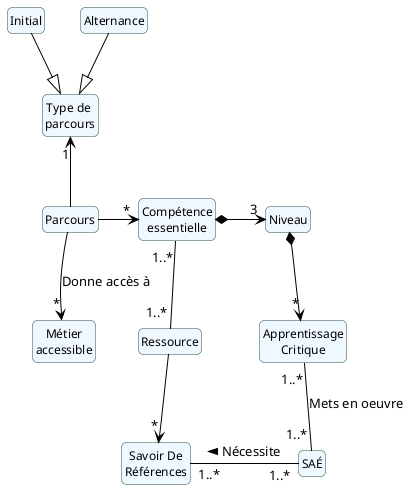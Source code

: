 @startuml

'-----------------------------------
' UML concepts illustrated
' JMB 2014
'-----------------------------------

' Default settings
'-----------------------------------
' left to right direction 'does not work for sequence diagrams :-(
hide circle
hide empty members
hide methods	

' Colors & Fonts
'-----------------------------------
'Colors => see http://plantuml.com/color
'skinparam monochrome true
'skinparam monochrome reverse
'skinparam handwritten true
skinparam package {
	BackgroundColor empty
	BorderColor DarkSlateGray
	ArrowColor Black
	FontColor Black
	FontSize 12
	FontName TrebuchetMS
}
skinparam roundcorner 10

skinparam class {
	BackgroundColor AliceBlue
	BorderColor DarkSlateGray
	ArrowColor Black
	FontColor Black
	FontSize 12
	FontName TrebuchetMS
}
skinparam arrow {
    MessageAlign center
}

class t as "Type de \nparcours"
class r as "Ressource"
class s as "Savoir De\nRéférences"
class a as "Apprentissage\nCritique"
class p as "Parcours"
class c as "Compétence\nessentielle"
class m as "Métier\naccessible"
class n as "Niveau"
class sae as "SAÉ"

t "1" <-- p
c *-> "3" n
n *--> "*" a

p -> "*" c
p --> "*" m : Donne accès à
r --> "*" s

c "1..*" -- "1..*" r

a "1..*" -down- "1..*" sae : Mets en oeuvre
s "1..*" -right- "1..*" sae : "Nécessite <"

Initial --|> t
Alternance --|> t

'Initial -[hidden]- Alternance

@enduml
